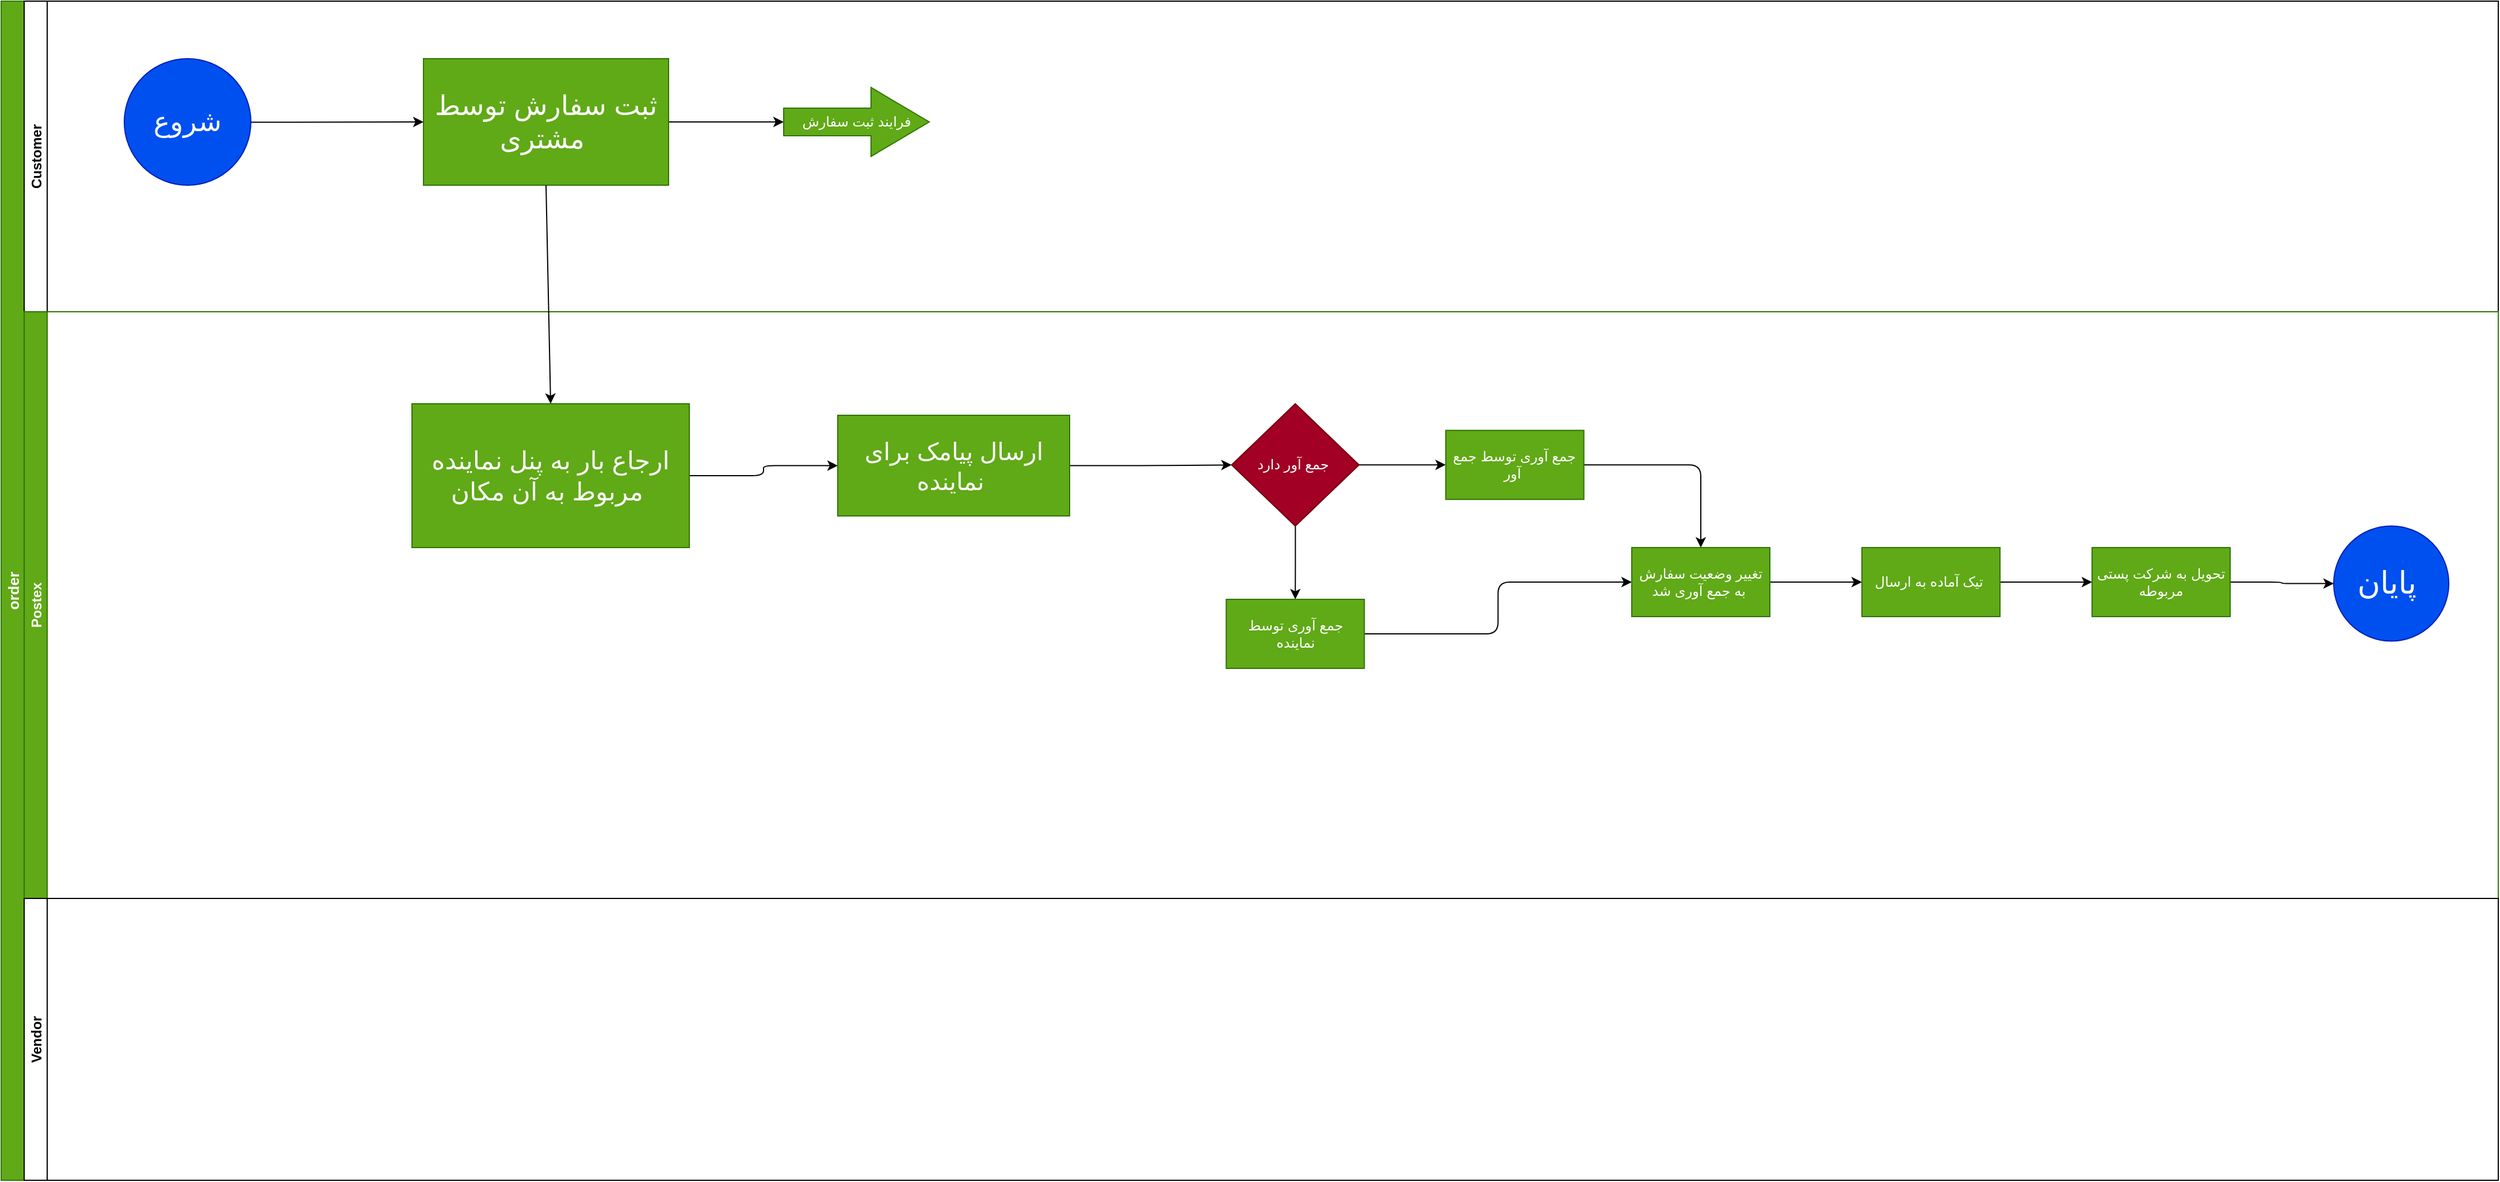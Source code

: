 <mxfile>
    <diagram id="kp0yGDg0v_yCm8DKMaAR" name="Page-1">
        <mxGraphModel dx="2687" dy="1890" grid="1" gridSize="10" guides="1" tooltips="1" connect="1" arrows="1" fold="1" page="1" pageScale="1" pageWidth="2336" pageHeight="1654" math="0" shadow="0">
            <root>
                <mxCell id="0"/>
                <mxCell id="1" parent="0"/>
                <mxCell id="2" value="order" style="swimlane;childLayout=stackLayout;resizeParent=1;resizeParentMax=0;horizontal=0;startSize=20;horizontalStack=0;fillColor=#60a917;strokeColor=#2D7600;fontColor=#ffffff;fontSize=13;" vertex="1" parent="1">
                    <mxGeometry x="83" y="80" width="2170" height="1025" as="geometry"/>
                </mxCell>
                <mxCell id="3" value="Customer" style="swimlane;startSize=20;horizontal=0;" vertex="1" parent="2">
                    <mxGeometry x="20" width="2150" height="270" as="geometry"/>
                </mxCell>
                <mxCell id="7" value="&lt;font style=&quot;font-size: 24px&quot;&gt;شروع&lt;/font&gt;" style="ellipse;whiteSpace=wrap;html=1;aspect=fixed;fillColor=#0050ef;strokeColor=#001DBC;fontColor=#ffffff;" vertex="1" parent="3">
                    <mxGeometry x="87" y="50" width="110" height="110" as="geometry"/>
                </mxCell>
                <mxCell id="27" value="" style="edgeStyle=none;html=1;" edge="1" parent="3" source="9" target="26">
                    <mxGeometry relative="1" as="geometry"/>
                </mxCell>
                <mxCell id="9" value="&lt;span style=&quot;font-size: 24px&quot;&gt;ثبت سفارش توسط مشتری&amp;nbsp;&lt;/span&gt;" style="whiteSpace=wrap;html=1;fontColor=#ffffff;strokeColor=#2D7600;fillColor=#60a917;" vertex="1" parent="3">
                    <mxGeometry x="347" y="50" width="213" height="110" as="geometry"/>
                </mxCell>
                <mxCell id="6" value="" style="edgeStyle=none;html=1;" edge="1" parent="3" source="7" target="9">
                    <mxGeometry relative="1" as="geometry"/>
                </mxCell>
                <mxCell id="26" value="فرایند ثبت سفارش" style="shape=singleArrow;whiteSpace=wrap;html=1;arrowWidth=0.4;arrowSize=0.4;fontColor=#ffffff;strokeColor=#2D7600;fillColor=#60a917;" vertex="1" parent="3">
                    <mxGeometry x="660" y="75" width="126.5" height="60" as="geometry"/>
                </mxCell>
                <mxCell id="4" value="Postex" style="swimlane;startSize=20;horizontal=0;fillColor=#60a917;strokeColor=#2D7600;fontColor=#ffffff;" vertex="1" parent="2">
                    <mxGeometry x="20" y="270" width="2150" height="510" as="geometry"/>
                </mxCell>
                <mxCell id="5" value="&lt;font style=&quot;font-size: 27px&quot;&gt;پایان&amp;nbsp;&lt;/font&gt;" style="ellipse;whiteSpace=wrap;html=1;aspect=fixed;fillColor=#0050ef;strokeColor=#001DBC;fontColor=#ffffff;" vertex="1" parent="4">
                    <mxGeometry x="2007" y="186.25" width="100" height="100" as="geometry"/>
                </mxCell>
                <mxCell id="30" value="" style="edgeStyle=orthogonalEdgeStyle;html=1;" edge="1" parent="4" source="11" target="29">
                    <mxGeometry relative="1" as="geometry"/>
                </mxCell>
                <mxCell id="11" value="&lt;font style=&quot;font-size: 22px&quot;&gt;ارجاع بار به پنل نماینده مربوط به آن مکان&amp;nbsp;&lt;/font&gt;" style="whiteSpace=wrap;html=1;fontColor=#ffffff;strokeColor=#2D7600;fillColor=#60a917;" vertex="1" parent="4">
                    <mxGeometry x="337" y="80" width="241" height="125" as="geometry"/>
                </mxCell>
                <mxCell id="32" value="" style="edgeStyle=orthogonalEdgeStyle;html=1;" edge="1" parent="4" source="29" target="31">
                    <mxGeometry relative="1" as="geometry"/>
                </mxCell>
                <mxCell id="29" value="&lt;font style=&quot;font-size: 21px&quot;&gt;ارسال پیامک برای نماینده&amp;nbsp;&lt;/font&gt;" style="whiteSpace=wrap;html=1;fontColor=#ffffff;strokeColor=#2D7600;fillColor=#60a917;" vertex="1" parent="4">
                    <mxGeometry x="707" y="90" width="201.5" height="87.5" as="geometry"/>
                </mxCell>
                <mxCell id="34" value="" style="edgeStyle=orthogonalEdgeStyle;html=1;" edge="1" parent="4" source="31" target="33">
                    <mxGeometry relative="1" as="geometry"/>
                </mxCell>
                <mxCell id="36" value="" style="edgeStyle=orthogonalEdgeStyle;html=1;" edge="1" parent="4" source="31" target="35">
                    <mxGeometry relative="1" as="geometry"/>
                </mxCell>
                <mxCell id="31" value="جمع آور دارد&amp;nbsp;" style="rhombus;whiteSpace=wrap;html=1;fontColor=#ffffff;strokeColor=#6F0000;fillColor=#a20025;" vertex="1" parent="4">
                    <mxGeometry x="1049.25" y="80" width="110.75" height="106.25" as="geometry"/>
                </mxCell>
                <mxCell id="38" value="" style="edgeStyle=orthogonalEdgeStyle;html=1;" edge="1" parent="4" source="33" target="37">
                    <mxGeometry relative="1" as="geometry"/>
                </mxCell>
                <mxCell id="33" value="جمع آوری توسط جمع آور&amp;nbsp;" style="whiteSpace=wrap;html=1;fontColor=#ffffff;strokeColor=#2D7600;fillColor=#60a917;" vertex="1" parent="4">
                    <mxGeometry x="1235.375" y="103.125" width="120" height="60" as="geometry"/>
                </mxCell>
                <mxCell id="39" style="edgeStyle=orthogonalEdgeStyle;html=1;exitX=1;exitY=0.5;exitDx=0;exitDy=0;entryX=0;entryY=0.5;entryDx=0;entryDy=0;" edge="1" parent="4" source="35" target="37">
                    <mxGeometry relative="1" as="geometry"/>
                </mxCell>
                <mxCell id="35" value="جمع آوری توسط نماینده" style="whiteSpace=wrap;html=1;fontColor=#ffffff;strokeColor=#2D7600;fillColor=#60a917;" vertex="1" parent="4">
                    <mxGeometry x="1044.625" y="250.005" width="120" height="60" as="geometry"/>
                </mxCell>
                <mxCell id="41" value="" style="edgeStyle=orthogonalEdgeStyle;html=1;" edge="1" parent="4" source="37" target="40">
                    <mxGeometry relative="1" as="geometry"/>
                </mxCell>
                <mxCell id="37" value="تغییر وضعیت سفارش به جمع آوری شد&amp;nbsp;" style="whiteSpace=wrap;html=1;fontColor=#ffffff;strokeColor=#2D7600;fillColor=#60a917;" vertex="1" parent="4">
                    <mxGeometry x="1397.005" y="205.005" width="120" height="60" as="geometry"/>
                </mxCell>
                <mxCell id="43" value="" style="edgeStyle=orthogonalEdgeStyle;html=1;" edge="1" parent="4" source="40" target="42">
                    <mxGeometry relative="1" as="geometry"/>
                </mxCell>
                <mxCell id="40" value="تیک آماده به ارسال&amp;nbsp;" style="whiteSpace=wrap;html=1;fontColor=#ffffff;strokeColor=#2D7600;fillColor=#60a917;" vertex="1" parent="4">
                    <mxGeometry x="1597.005" y="205.005" width="120" height="60" as="geometry"/>
                </mxCell>
                <mxCell id="44" style="edgeStyle=orthogonalEdgeStyle;html=1;exitX=1;exitY=0.5;exitDx=0;exitDy=0;" edge="1" parent="4" source="42" target="5">
                    <mxGeometry relative="1" as="geometry"/>
                </mxCell>
                <mxCell id="42" value="تحویل به شرکت پستی مربوطه" style="whiteSpace=wrap;html=1;fontColor=#ffffff;strokeColor=#2D7600;fillColor=#60a917;" vertex="1" parent="4">
                    <mxGeometry x="1797.005" y="205.005" width="120" height="60" as="geometry"/>
                </mxCell>
                <mxCell id="21" value="Vendor" style="swimlane;startSize=20;horizontal=0;" vertex="1" parent="2">
                    <mxGeometry x="20" y="780" width="2150" height="245" as="geometry"/>
                </mxCell>
                <mxCell id="28" style="edgeStyle=none;html=1;exitX=0.5;exitY=1;exitDx=0;exitDy=0;entryX=0.5;entryY=0;entryDx=0;entryDy=0;" edge="1" parent="2" source="9" target="11">
                    <mxGeometry relative="1" as="geometry"/>
                </mxCell>
            </root>
        </mxGraphModel>
    </diagram>
</mxfile>